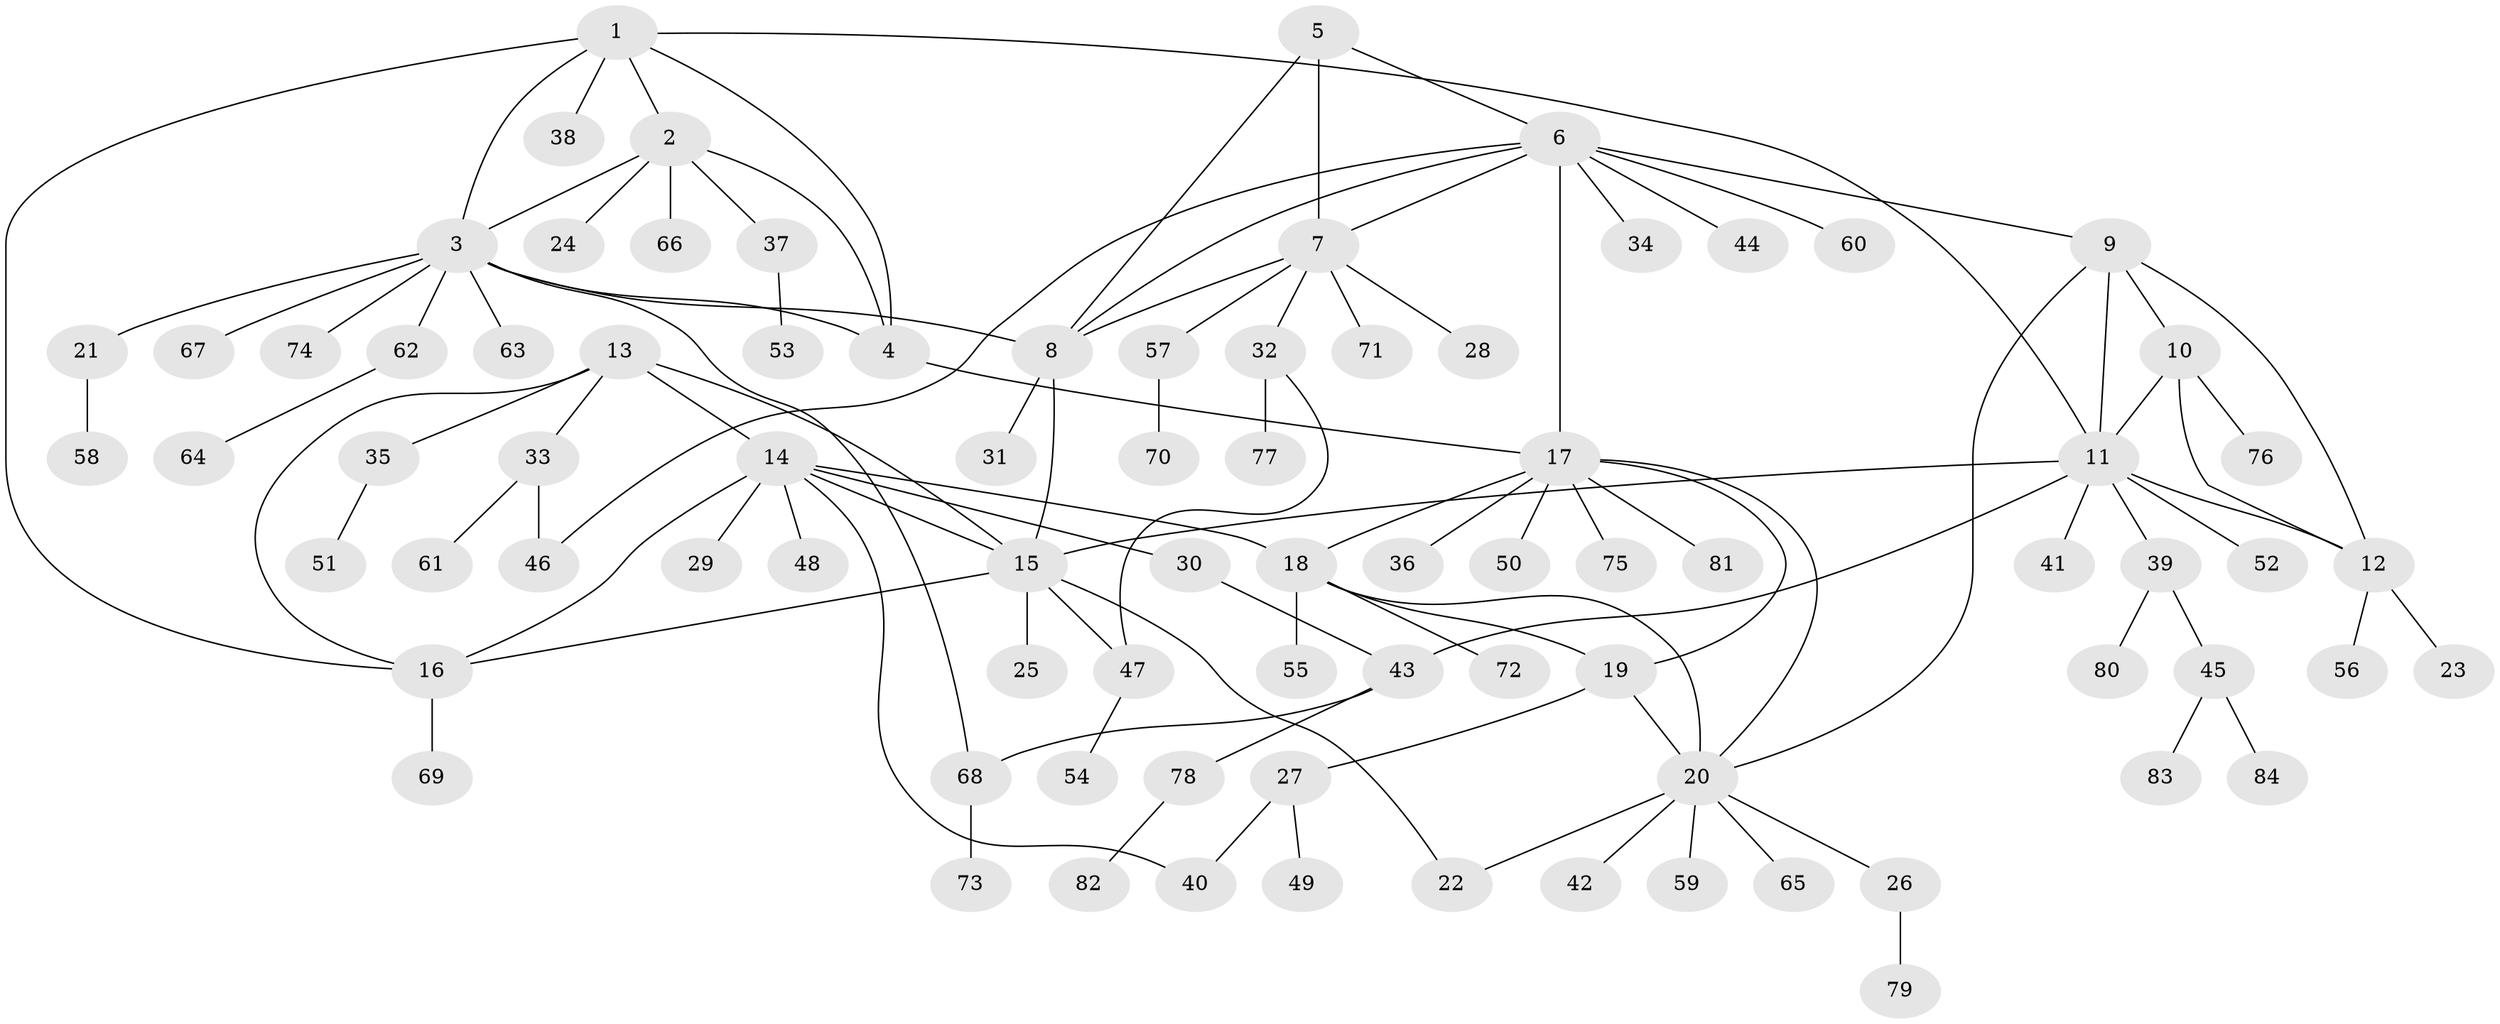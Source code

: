 // Generated by graph-tools (version 1.1) at 2025/37/03/09/25 02:37:24]
// undirected, 84 vertices, 110 edges
graph export_dot {
graph [start="1"]
  node [color=gray90,style=filled];
  1;
  2;
  3;
  4;
  5;
  6;
  7;
  8;
  9;
  10;
  11;
  12;
  13;
  14;
  15;
  16;
  17;
  18;
  19;
  20;
  21;
  22;
  23;
  24;
  25;
  26;
  27;
  28;
  29;
  30;
  31;
  32;
  33;
  34;
  35;
  36;
  37;
  38;
  39;
  40;
  41;
  42;
  43;
  44;
  45;
  46;
  47;
  48;
  49;
  50;
  51;
  52;
  53;
  54;
  55;
  56;
  57;
  58;
  59;
  60;
  61;
  62;
  63;
  64;
  65;
  66;
  67;
  68;
  69;
  70;
  71;
  72;
  73;
  74;
  75;
  76;
  77;
  78;
  79;
  80;
  81;
  82;
  83;
  84;
  1 -- 2;
  1 -- 3;
  1 -- 4;
  1 -- 11;
  1 -- 16;
  1 -- 38;
  2 -- 3;
  2 -- 4;
  2 -- 24;
  2 -- 37;
  2 -- 66;
  3 -- 4;
  3 -- 8;
  3 -- 21;
  3 -- 62;
  3 -- 63;
  3 -- 67;
  3 -- 68;
  3 -- 74;
  4 -- 17;
  5 -- 6;
  5 -- 7;
  5 -- 8;
  6 -- 7;
  6 -- 8;
  6 -- 9;
  6 -- 17;
  6 -- 34;
  6 -- 44;
  6 -- 46;
  6 -- 60;
  7 -- 8;
  7 -- 28;
  7 -- 32;
  7 -- 57;
  7 -- 71;
  8 -- 15;
  8 -- 31;
  9 -- 10;
  9 -- 11;
  9 -- 12;
  9 -- 20;
  10 -- 11;
  10 -- 12;
  10 -- 76;
  11 -- 12;
  11 -- 15;
  11 -- 39;
  11 -- 41;
  11 -- 43;
  11 -- 52;
  12 -- 23;
  12 -- 56;
  13 -- 14;
  13 -- 15;
  13 -- 16;
  13 -- 33;
  13 -- 35;
  14 -- 15;
  14 -- 16;
  14 -- 18;
  14 -- 29;
  14 -- 30;
  14 -- 40;
  14 -- 48;
  15 -- 16;
  15 -- 22;
  15 -- 25;
  15 -- 47;
  16 -- 69;
  17 -- 18;
  17 -- 19;
  17 -- 20;
  17 -- 36;
  17 -- 50;
  17 -- 75;
  17 -- 81;
  18 -- 19;
  18 -- 20;
  18 -- 55;
  18 -- 72;
  19 -- 20;
  19 -- 27;
  20 -- 22;
  20 -- 26;
  20 -- 42;
  20 -- 59;
  20 -- 65;
  21 -- 58;
  26 -- 79;
  27 -- 40;
  27 -- 49;
  30 -- 43;
  32 -- 47;
  32 -- 77;
  33 -- 46;
  33 -- 61;
  35 -- 51;
  37 -- 53;
  39 -- 45;
  39 -- 80;
  43 -- 68;
  43 -- 78;
  45 -- 83;
  45 -- 84;
  47 -- 54;
  57 -- 70;
  62 -- 64;
  68 -- 73;
  78 -- 82;
}
